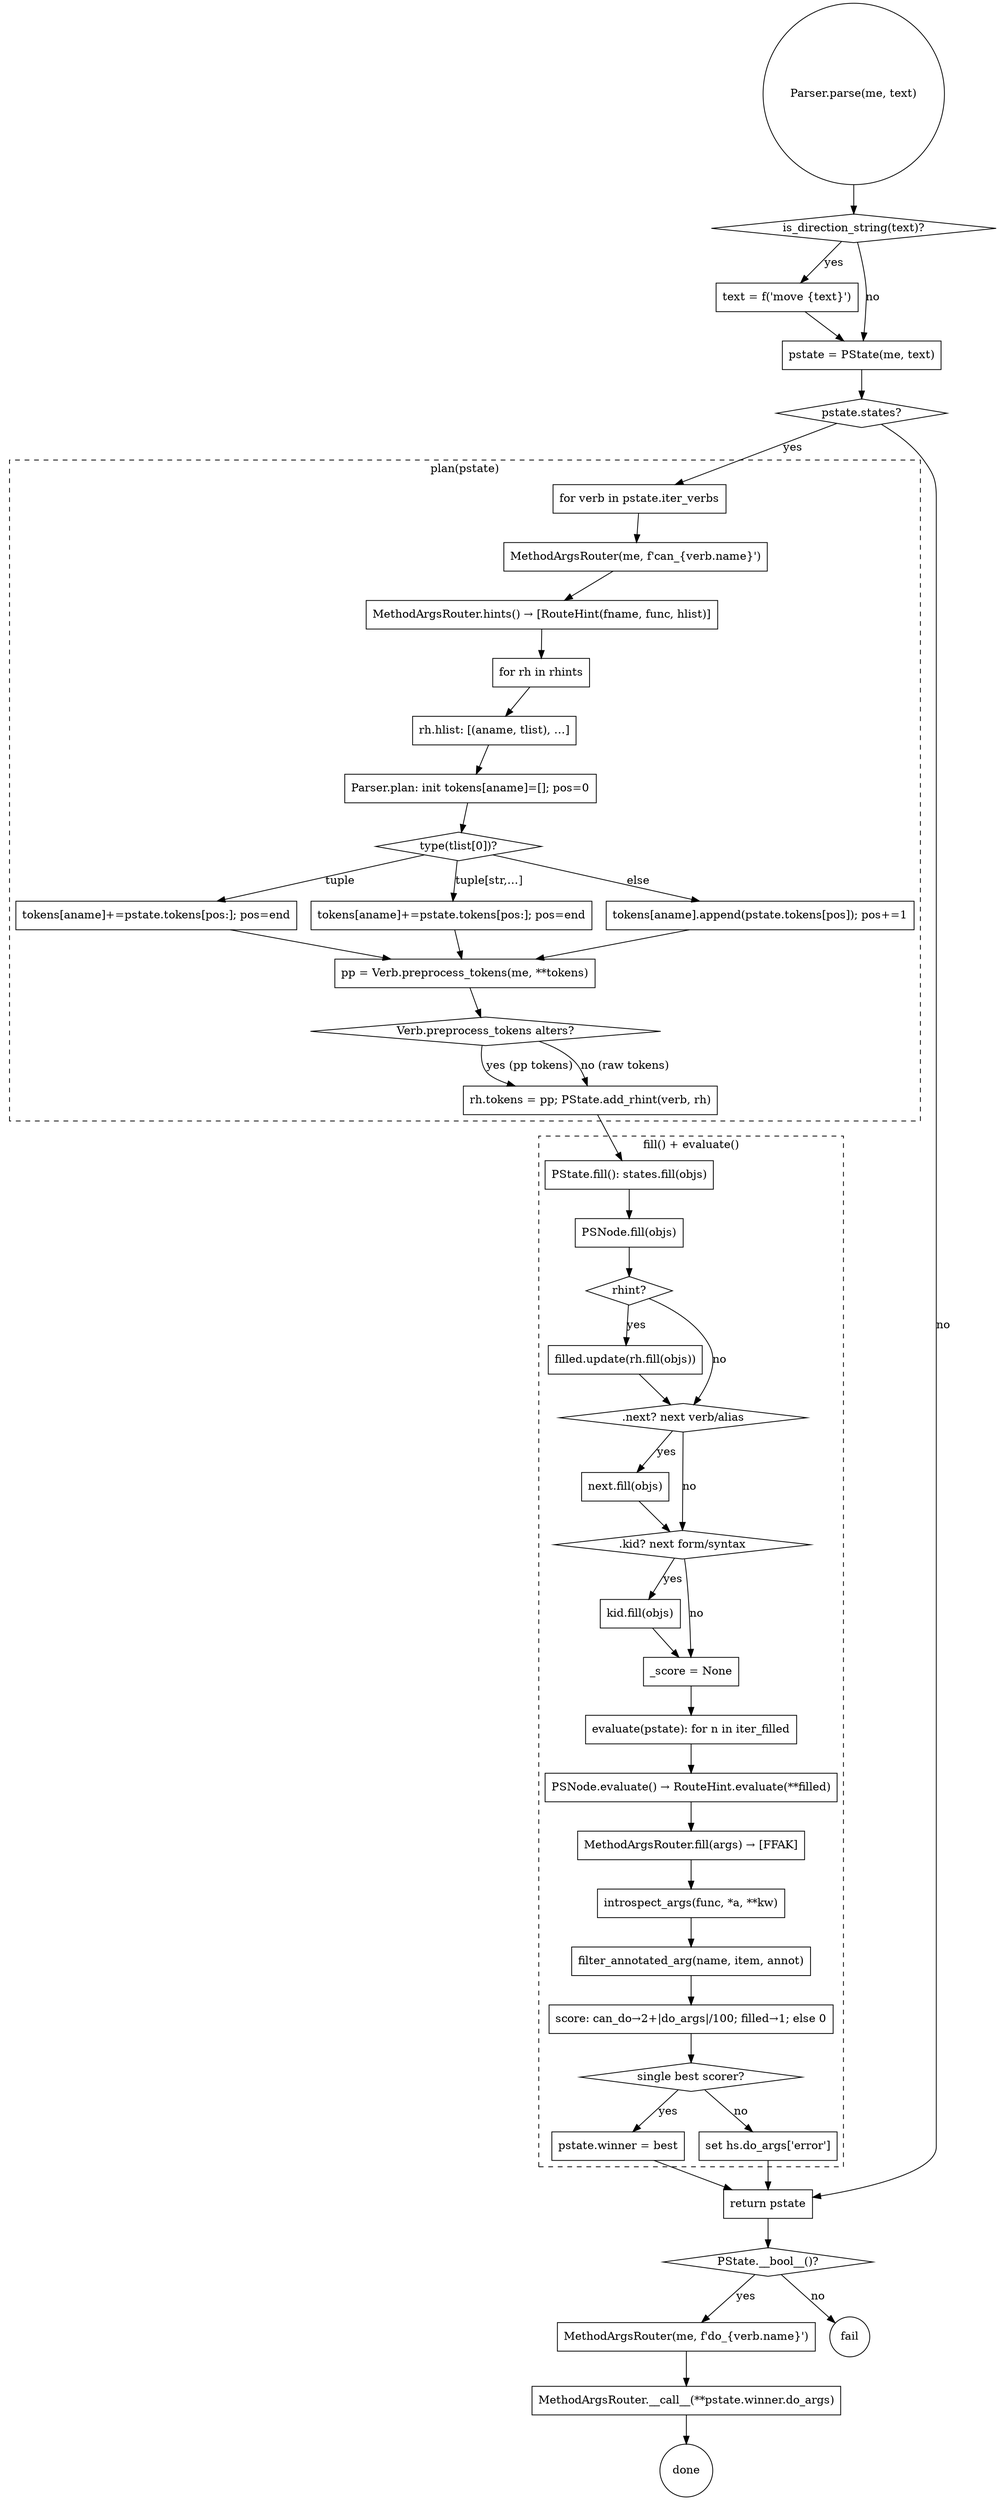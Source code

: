 digraph G {
  rankdir=TB;

  // Center on Parser.parse()
  start [shape=circle, label="Parser.parse(me, text)"];
  dirq [shape=diamond, label="is_direction_string(text)?"];
  toMoves [shape=box, label="text = f('move {text}')"];
  mkPState [shape=box, label="pstate = PState(me, text)"];
  haveStates [shape=diamond, label="pstate.states?"];

  // Planning phase
  subgraph cluster_plan {
    label="plan(pstate)";
    style=dashed;
    plan [shape=box, label="for verb in pstate.iter_verbs"];
    mrcan [shape=box, label="MethodArgsRouter(me, f'can_{verb.name}')"];
    rhints [shape=box, label="hints() → [RouteHint]"];
    rh_foreach [shape=box, label="for rh in hints"];
    rh_hlist [shape=box, label="rh.hlist: [(aname, tlist)]"];
    fillTok [shape=box, label="init tokens[aname]=[]; pos=0"];
    tlistHead [shape=diamond, label="tlist[0]"];
    tlist1 [shape=box, label="→ rest of tokens"];
    tlistEll [shape=box, label="→ rest of tokens"];
    tlistAtom [shape=box, label="→ one token"];
    ppNeeded [shape=diamond, label="preprocess_tokens?"];
    preprocess [shape=box, label="pp = preprocess_tokens(me, **tokens)"];
    attach [shape=box, label="rh.tokens=pp; add_rhint(verb, rh)"];
  }
  mrcan [shape=box, label="MethodArgsRouter(me, f'can_{verb.name}')"];
  rhints [shape=box, label="MethodArgsRouter.hints() → [RouteHint(fname, func, hlist)]"];
  rh_foreach [shape=box, label="for rh in rhints"];
  rh_hlist [shape=box, label="rh.hlist: [(aname, tlist), …]"];
  fillTok [shape=box, label="Parser.plan: init tokens[aname]=[]; pos=0"];
  tlistHead [shape=diamond, label="type(tlist[0])?"];
  tlist1 [shape=box, label="tokens[aname]+=pstate.tokens[pos:]; pos=end"];
  tlistEll [shape=box, label="tokens[aname]+=pstate.tokens[pos:]; pos=end"];
  tlistAtom [shape=box, label="tokens[aname].append(pstate.tokens[pos]); pos+=1"];
  ppNeeded [shape=diamond, label="Verb.preprocess_tokens alters?"];
  preprocess [shape=box, label="pp = Verb.preprocess_tokens(me, **tokens)"];
  attach [shape=box, label="rh.tokens = pp; PState.add_rhint(verb, rh)"];

  // Fill + Evaluation phase
  subgraph cluster_fill_eval {
    label="fill() + evaluate()";
    style=dashed;
    pstateFill [shape=box, label="PState.fill(): states.fill(objs)"];
    psnFill [shape=box, label="PSNode.fill(objs)"];
    psnHasRH [shape=diamond, label="rhint?"];
    psnDoRH [shape=box, label="filled.update(rh.fill(objs))"];
    psnNextQ [shape=diamond, label=".next? next verb/alias"];
    psnDoNext [shape=box, label="next.fill(objs)"];
    psnKidQ [shape=diamond, label=".kid? next form/syntax"];
    psnDoKid [shape=box, label="kid.fill(objs)"];
    psnInvalidate [shape=box, label="_score = None"];
    eval [shape=box, label="evaluate(pstate): for n in iter_filled"];
    psnEval [shape=box, label="PSNode.evaluate() → RouteHint.evaluate(**filled)"];
    mmrFill [shape=box, label="MethodArgsRouter.fill(args) → [FFAK]"];
    ia [shape=box, label="introspect_args(func, *a, **kw)"];
    faa [shape=box, label="filter_annotated_arg(name, item, annot)"];
    score [shape=box, label="score: can_do→2+|do_args|/100; filled→1; else 0"];
    best [shape=diamond, label="single best scorer?"];
    setwin [shape=box, label="pstate.winner = best"];
    ambig [shape=box, label="set hs.do_args['error']"];
  }
  retp [shape=box, label="return pstate"];

  // Execution (outside parse)
  truthy [shape=diamond, label="PState.__bool__()?"];
  mrdo [shape=box, label="MethodArgsRouter(me, f'do_{verb.name}')"];
  invoke [shape=box, label="MethodArgsRouter.__call__(**pstate.winner.do_args)"];
  ok [shape=circle, label="done"];
  fail [shape=circle, label="fail"];

  start -> dirq;
  dirq -> toMoves [label="yes"];
  dirq -> mkPState [label="no"];
  toMoves -> mkPState;
  mkPState -> haveStates;
  haveStates -> retp [label="no"];
  haveStates -> plan [label="yes"];

  plan -> mrcan -> rhints -> rh_foreach -> rh_hlist -> fillTok -> tlistHead;
  tlistHead -> tlist1 [label="tuple"];
  tlistHead -> tlistEll [label="tuple[str,…]"];
  tlistHead -> tlistAtom [label="else"];
  tlist1 -> preprocess;
  tlistEll -> preprocess;
  tlistAtom -> preprocess;
  preprocess -> ppNeeded;
  ppNeeded -> attach [label="yes (pp tokens)"];
  ppNeeded -> attach [label="no (raw tokens)"];
  attach -> pstateFill;
  pstateFill -> psnFill;
  psnFill -> psnHasRH;
  psnHasRH -> psnDoRH [label="yes"];
  psnHasRH -> psnNextQ [label="no"];
  psnDoRH -> psnNextQ;
  psnNextQ -> psnDoNext [label="yes"];
  psnNextQ -> psnKidQ [label="no"];
  psnDoNext -> psnKidQ;
  psnKidQ -> psnDoKid [label="yes"];
  psnKidQ -> psnInvalidate [label="no"];
  psnDoKid -> psnInvalidate;
  psnInvalidate -> eval;
  eval -> psnEval -> mmrFill -> ia -> faa -> score -> best;
  best -> setwin [label="yes"];
  best -> ambig [label="no"];
  setwin -> retp;
  ambig -> retp;

  // after parse returns
  retp -> truthy;
  truthy -> mrdo [label="yes"];
  truthy -> fail [label="no"];
  mrdo -> invoke -> ok;
}
